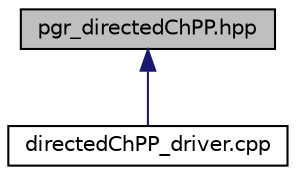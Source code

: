 digraph "pgr_directedChPP.hpp"
{
  edge [fontname="Helvetica",fontsize="10",labelfontname="Helvetica",labelfontsize="10"];
  node [fontname="Helvetica",fontsize="10",shape=record];
  Node19 [label="pgr_directedChPP.hpp",height=0.2,width=0.4,color="black", fillcolor="grey75", style="filled", fontcolor="black"];
  Node19 -> Node20 [dir="back",color="midnightblue",fontsize="10",style="solid",fontname="Helvetica"];
  Node20 [label="directedChPP_driver.cpp",height=0.2,width=0.4,color="black", fillcolor="white", style="filled",URL="$directedChPP__driver_8cpp.html"];
}
